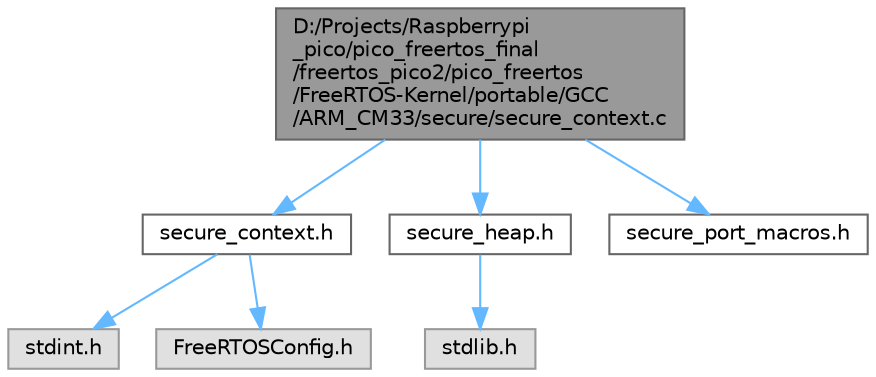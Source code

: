 digraph "D:/Projects/Raspberrypi_pico/pico_freertos_final/freertos_pico2/pico_freertos/FreeRTOS-Kernel/portable/GCC/ARM_CM33/secure/secure_context.c"
{
 // LATEX_PDF_SIZE
  bgcolor="transparent";
  edge [fontname=Helvetica,fontsize=10,labelfontname=Helvetica,labelfontsize=10];
  node [fontname=Helvetica,fontsize=10,shape=box,height=0.2,width=0.4];
  Node1 [id="Node000001",label="D:/Projects/Raspberrypi\l_pico/pico_freertos_final\l/freertos_pico2/pico_freertos\l/FreeRTOS-Kernel/portable/GCC\l/ARM_CM33/secure/secure_context.c",height=0.2,width=0.4,color="gray40", fillcolor="grey60", style="filled", fontcolor="black",tooltip=" "];
  Node1 -> Node2 [id="edge1_Node000001_Node000002",color="steelblue1",style="solid",tooltip=" "];
  Node2 [id="Node000002",label="secure_context.h",height=0.2,width=0.4,color="grey40", fillcolor="white", style="filled",URL="$_g_c_c_2_a_r_m___c_m33_2secure_2secure__context_8h.html",tooltip=" "];
  Node2 -> Node3 [id="edge2_Node000002_Node000003",color="steelblue1",style="solid",tooltip=" "];
  Node3 [id="Node000003",label="stdint.h",height=0.2,width=0.4,color="grey60", fillcolor="#E0E0E0", style="filled",tooltip=" "];
  Node2 -> Node4 [id="edge3_Node000002_Node000004",color="steelblue1",style="solid",tooltip=" "];
  Node4 [id="Node000004",label="FreeRTOSConfig.h",height=0.2,width=0.4,color="grey60", fillcolor="#E0E0E0", style="filled",tooltip=" "];
  Node1 -> Node5 [id="edge4_Node000001_Node000005",color="steelblue1",style="solid",tooltip=" "];
  Node5 [id="Node000005",label="secure_heap.h",height=0.2,width=0.4,color="grey40", fillcolor="white", style="filled",URL="$_g_c_c_2_a_r_m___c_m33_2secure_2secure__heap_8h.html",tooltip=" "];
  Node5 -> Node6 [id="edge5_Node000005_Node000006",color="steelblue1",style="solid",tooltip=" "];
  Node6 [id="Node000006",label="stdlib.h",height=0.2,width=0.4,color="grey60", fillcolor="#E0E0E0", style="filled",tooltip=" "];
  Node1 -> Node7 [id="edge6_Node000001_Node000007",color="steelblue1",style="solid",tooltip=" "];
  Node7 [id="Node000007",label="secure_port_macros.h",height=0.2,width=0.4,color="grey40", fillcolor="white", style="filled",URL="$_g_c_c_2_a_r_m___c_m33_2secure_2secure__port__macros_8h.html",tooltip=" "];
}
